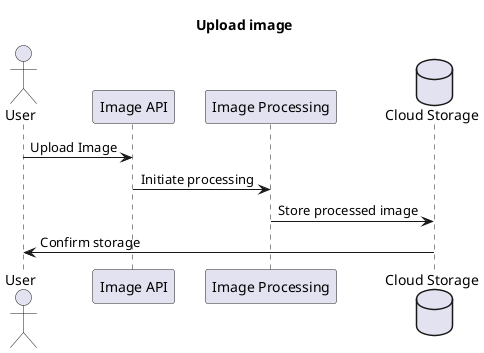 @startuml Upload image
    title Upload image
    
    actor User
    participant "Image API" as I
    participant "Image Processing" as IP
    database "Cloud Storage" as FS

    User ->  I: Upload Image
    I -> IP: Initiate processing
    IP -> FS: Store processed image
    FS -> User: Confirm storage
@enduml
